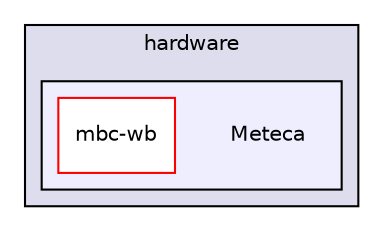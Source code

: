 digraph "Meteca" {
  compound=true
  node [ fontsize="10", fontname="Helvetica"];
  edge [ labelfontsize="10", labelfontname="Helvetica"];
  subgraph clusterdir_2acb69ac8df26e9e75c66ce3f541f255 {
    graph [ bgcolor="#ddddee", pencolor="black", label="hardware" fontname="Helvetica", fontsize="10", URL="dir_2acb69ac8df26e9e75c66ce3f541f255.html"]
  subgraph clusterdir_6aa90f7f71e3cf5d2afdea9f35a5777d {
    graph [ bgcolor="#eeeeff", pencolor="black", label="" URL="dir_6aa90f7f71e3cf5d2afdea9f35a5777d.html"];
    dir_6aa90f7f71e3cf5d2afdea9f35a5777d [shape=plaintext label="Meteca"];
    dir_3a5806dae95b45d5be62b597677498ea [shape=box label="mbc-wb" color="red" fillcolor="white" style="filled" URL="dir_3a5806dae95b45d5be62b597677498ea.html"];
  }
  }
}
